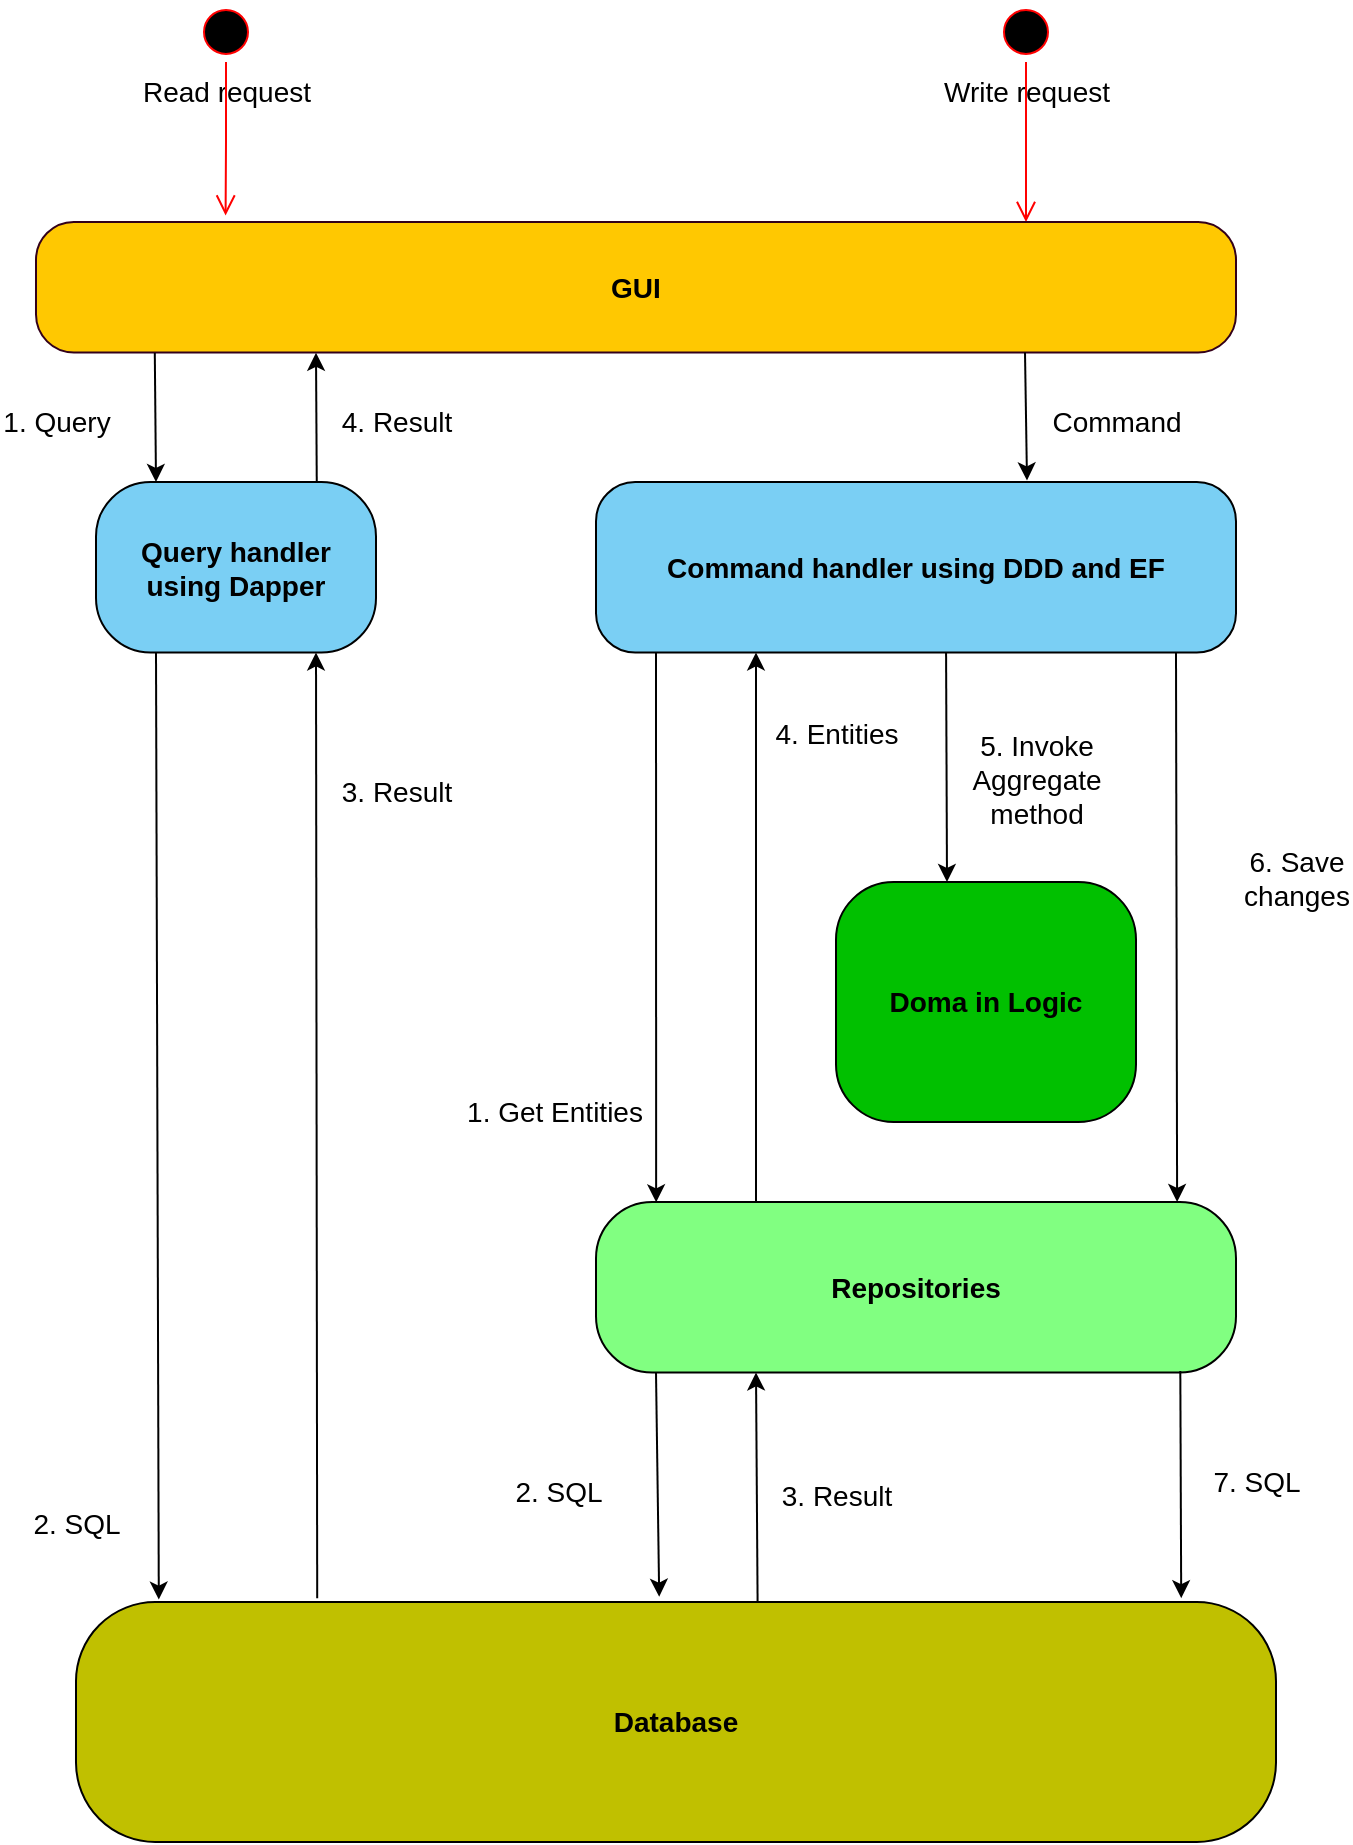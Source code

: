 <mxfile version="28.2.3">
  <diagram name="Trang-1" id="o3alyphnC9KtSGxSWXqq">
    <mxGraphModel dx="1426" dy="789" grid="1" gridSize="10" guides="1" tooltips="1" connect="1" arrows="1" fold="1" page="1" pageScale="1" pageWidth="827" pageHeight="1169" math="0" shadow="0">
      <root>
        <mxCell id="0" />
        <mxCell id="1" parent="0" />
        <mxCell id="m0fnoy_uvddRx-pms7-p-16" value="5. Invoke&lt;div&gt;Aggregate&lt;/div&gt;&lt;div&gt;method&lt;/div&gt;" style="endArrow=classic;html=1;rounded=0;fontSize=14;exitX=0.547;exitY=1;exitDx=0;exitDy=0;exitPerimeter=0;align=center;horizontal=1;verticalAlign=middle;" edge="1" parent="1" source="m0fnoy_uvddRx-pms7-p-12">
          <mxGeometry x="0.109" y="45" width="50" height="50" relative="1" as="geometry">
            <mxPoint x="490" y="410" as="sourcePoint" />
            <mxPoint x="495.5" y="520" as="targetPoint" />
            <mxPoint as="offset" />
          </mxGeometry>
        </mxCell>
        <mxCell id="m0fnoy_uvddRx-pms7-p-1" value="Read request" style="ellipse;html=1;shape=startState;fillColor=#000000;strokeColor=#ff0000;labelPosition=center;verticalLabelPosition=bottom;align=center;verticalAlign=top;fontSize=14;" vertex="1" parent="1">
          <mxGeometry x="120" y="80" width="30" height="30" as="geometry" />
        </mxCell>
        <mxCell id="m0fnoy_uvddRx-pms7-p-2" value="" style="edgeStyle=orthogonalEdgeStyle;html=1;verticalAlign=bottom;endArrow=open;endSize=8;strokeColor=#ff0000;rounded=0;fontSize=14;entryX=0.158;entryY=-0.05;entryDx=0;entryDy=0;entryPerimeter=0;" edge="1" source="m0fnoy_uvddRx-pms7-p-1" parent="1" target="m0fnoy_uvddRx-pms7-p-6">
          <mxGeometry relative="1" as="geometry">
            <mxPoint x="135" y="170" as="targetPoint" />
          </mxGeometry>
        </mxCell>
        <mxCell id="m0fnoy_uvddRx-pms7-p-4" value="Write request" style="ellipse;html=1;shape=startState;fillColor=#000000;strokeColor=#ff0000;labelPosition=center;verticalLabelPosition=bottom;align=center;verticalAlign=top;fontSize=14;" vertex="1" parent="1">
          <mxGeometry x="520" y="80" width="30" height="30" as="geometry" />
        </mxCell>
        <mxCell id="m0fnoy_uvddRx-pms7-p-5" value="" style="edgeStyle=orthogonalEdgeStyle;html=1;verticalAlign=bottom;endArrow=open;endSize=8;strokeColor=#ff0000;rounded=0;fontSize=14;entryX=0.825;entryY=0;entryDx=0;entryDy=0;entryPerimeter=0;" edge="1" parent="1" source="m0fnoy_uvddRx-pms7-p-4" target="m0fnoy_uvddRx-pms7-p-6">
          <mxGeometry relative="1" as="geometry">
            <mxPoint x="535" y="170" as="targetPoint" />
          </mxGeometry>
        </mxCell>
        <mxCell id="m0fnoy_uvddRx-pms7-p-6" value="&lt;b&gt;GUI&lt;/b&gt;" style="rounded=1;whiteSpace=wrap;html=1;arcSize=29;fontSize=14;fillColor=light-dark(#ffc801, #281d00);strokeColor=#33001A;" vertex="1" parent="1">
          <mxGeometry x="40" y="190" width="600" height="65.22" as="geometry" />
        </mxCell>
        <mxCell id="m0fnoy_uvddRx-pms7-p-9" value="Query handler&lt;div&gt;using Dapper&lt;/div&gt;" style="rounded=1;whiteSpace=wrap;html=1;arcSize=32;fontSize=14;fontStyle=1;fillColor=light-dark(#7acff4, #ededed);" vertex="1" parent="1">
          <mxGeometry x="70" y="320" width="140" height="85.22" as="geometry" />
        </mxCell>
        <mxCell id="m0fnoy_uvddRx-pms7-p-10" value="1. Query" style="endArrow=classic;html=1;rounded=0;exitX=0.099;exitY=1.004;exitDx=0;exitDy=0;exitPerimeter=0;fontSize=14;" edge="1" parent="1" source="m0fnoy_uvddRx-pms7-p-6">
          <mxGeometry x="0.054" y="-50" width="50" height="50" relative="1" as="geometry">
            <mxPoint x="100" y="260" as="sourcePoint" />
            <mxPoint x="100" y="320" as="targetPoint" />
            <mxPoint as="offset" />
          </mxGeometry>
        </mxCell>
        <mxCell id="m0fnoy_uvddRx-pms7-p-11" value="4. Result" style="endArrow=classic;html=1;rounded=0;exitX=0.842;exitY=0;exitDx=0;exitDy=0;exitPerimeter=0;entryX=0.285;entryY=1.002;entryDx=0;entryDy=0;entryPerimeter=0;fontSize=14;" edge="1" parent="1">
          <mxGeometry x="-0.079" y="-40" width="50" height="50" relative="1" as="geometry">
            <mxPoint x="180.38" y="320.0" as="sourcePoint" />
            <mxPoint x="180.0" y="255.39" as="targetPoint" />
            <mxPoint as="offset" />
          </mxGeometry>
        </mxCell>
        <mxCell id="m0fnoy_uvddRx-pms7-p-12" value="Command handler using DDD and EF" style="rounded=1;whiteSpace=wrap;html=1;arcSize=23;fontSize=14;fontStyle=1;fillColor=light-dark(#7acff4, #ededed);" vertex="1" parent="1">
          <mxGeometry x="320" y="320" width="320" height="85.22" as="geometry" />
        </mxCell>
        <mxCell id="m0fnoy_uvddRx-pms7-p-13" value="Command" style="endArrow=classic;html=1;rounded=0;exitX=0.099;exitY=1.004;exitDx=0;exitDy=0;exitPerimeter=0;fontSize=14;" edge="1" parent="1">
          <mxGeometry x="0.109" y="45" width="50" height="50" relative="1" as="geometry">
            <mxPoint x="534.5" y="255.22" as="sourcePoint" />
            <mxPoint x="535.5" y="319.22" as="targetPoint" />
            <mxPoint as="offset" />
          </mxGeometry>
        </mxCell>
        <mxCell id="m0fnoy_uvddRx-pms7-p-14" value="&lt;b&gt;Doma in Logic&lt;/b&gt;" style="rounded=1;whiteSpace=wrap;html=1;arcSize=24;fontSize=14;fillColor=light-dark(#01c000, #ededed);" vertex="1" parent="1">
          <mxGeometry x="440" y="520" width="150" height="120" as="geometry" />
        </mxCell>
        <mxCell id="m0fnoy_uvddRx-pms7-p-15" value="Repositories" style="rounded=1;whiteSpace=wrap;html=1;arcSize=33;fontSize=14;fontStyle=1;fillColor=light-dark(#81ff81, #ededed);" vertex="1" parent="1">
          <mxGeometry x="320" y="680" width="320" height="85.22" as="geometry" />
        </mxCell>
        <mxCell id="m0fnoy_uvddRx-pms7-p-18" value="6. Save&lt;div&gt;changes&lt;/div&gt;" style="endArrow=classic;html=1;rounded=0;fontSize=14;exitX=0.547;exitY=1;exitDx=0;exitDy=0;exitPerimeter=0;align=center;horizontal=1;verticalAlign=middle;entryX=0.908;entryY=0;entryDx=0;entryDy=0;entryPerimeter=0;" edge="1" parent="1" target="m0fnoy_uvddRx-pms7-p-15">
          <mxGeometry x="-0.177" y="60" width="50" height="50" relative="1" as="geometry">
            <mxPoint x="610" y="405.22" as="sourcePoint" />
            <mxPoint x="610.5" y="520.22" as="targetPoint" />
            <mxPoint as="offset" />
          </mxGeometry>
        </mxCell>
        <mxCell id="m0fnoy_uvddRx-pms7-p-19" value="1. Get Entities" style="endArrow=classic;html=1;rounded=0;fontSize=14;exitX=0.547;exitY=1;exitDx=0;exitDy=0;exitPerimeter=0;align=center;horizontal=1;verticalAlign=middle;entryX=0.094;entryY=0.002;entryDx=0;entryDy=0;entryPerimeter=0;" edge="1" parent="1" target="m0fnoy_uvddRx-pms7-p-15">
          <mxGeometry x="0.671" y="-51" width="50" height="50" relative="1" as="geometry">
            <mxPoint x="350" y="405.22" as="sourcePoint" />
            <mxPoint x="350" y="680" as="targetPoint" />
            <mxPoint as="offset" />
          </mxGeometry>
        </mxCell>
        <mxCell id="m0fnoy_uvddRx-pms7-p-20" value="4. Entities" style="endArrow=classic;html=1;rounded=0;fontSize=14;exitX=0.25;exitY=0;exitDx=0;exitDy=0;align=center;horizontal=1;verticalAlign=middle;entryX=0.25;entryY=1;entryDx=0;entryDy=0;" edge="1" parent="1" source="m0fnoy_uvddRx-pms7-p-15" target="m0fnoy_uvddRx-pms7-p-12">
          <mxGeometry x="0.706" y="-40" width="50" height="50" relative="1" as="geometry">
            <mxPoint x="400" y="490" as="sourcePoint" />
            <mxPoint x="401" y="794.78" as="targetPoint" />
            <mxPoint as="offset" />
          </mxGeometry>
        </mxCell>
        <mxCell id="m0fnoy_uvddRx-pms7-p-21" value="&lt;b&gt;Database&lt;/b&gt;" style="rounded=1;whiteSpace=wrap;html=1;arcSize=33;fontSize=14;fillColor=light-dark(#c0c000, #ededed);" vertex="1" parent="1">
          <mxGeometry x="60" y="880" width="600" height="120" as="geometry" />
        </mxCell>
        <mxCell id="m0fnoy_uvddRx-pms7-p-22" value="2. SQL" style="endArrow=classic;html=1;rounded=0;fontSize=14;exitX=0.547;exitY=1;exitDx=0;exitDy=0;exitPerimeter=0;align=center;horizontal=1;verticalAlign=middle;entryX=0.069;entryY=-0.01;entryDx=0;entryDy=0;entryPerimeter=0;" edge="1" parent="1" target="m0fnoy_uvddRx-pms7-p-21">
          <mxGeometry x="0.836" y="-41" width="50" height="50" relative="1" as="geometry">
            <mxPoint x="100.0" y="405.22" as="sourcePoint" />
            <mxPoint x="100.0" y="680" as="targetPoint" />
            <mxPoint y="1" as="offset" />
          </mxGeometry>
        </mxCell>
        <mxCell id="m0fnoy_uvddRx-pms7-p-23" value="3. Result" style="endArrow=classic;html=1;rounded=0;fontSize=14;exitX=0.201;exitY=-0.016;exitDx=0;exitDy=0;align=center;horizontal=1;verticalAlign=middle;entryX=0.25;entryY=1;entryDx=0;entryDy=0;exitPerimeter=0;" edge="1" parent="1" source="m0fnoy_uvddRx-pms7-p-21">
          <mxGeometry x="0.706" y="-40" width="50" height="50" relative="1" as="geometry">
            <mxPoint x="180.0" y="680.22" as="sourcePoint" />
            <mxPoint x="180.0" y="405.22" as="targetPoint" />
            <mxPoint as="offset" />
          </mxGeometry>
        </mxCell>
        <mxCell id="m0fnoy_uvddRx-pms7-p-24" value="2. SQL" style="endArrow=classic;html=1;rounded=0;exitX=0.099;exitY=1.004;exitDx=0;exitDy=0;exitPerimeter=0;fontSize=14;entryX=0.486;entryY=-0.022;entryDx=0;entryDy=0;entryPerimeter=0;" edge="1" parent="1" target="m0fnoy_uvddRx-pms7-p-21">
          <mxGeometry x="0.054" y="-50" width="50" height="50" relative="1" as="geometry">
            <mxPoint x="350" y="765.22" as="sourcePoint" />
            <mxPoint x="351" y="829.22" as="targetPoint" />
            <mxPoint as="offset" />
          </mxGeometry>
        </mxCell>
        <mxCell id="m0fnoy_uvddRx-pms7-p-25" value="3. Result" style="endArrow=classic;html=1;rounded=0;exitX=0.568;exitY=0.004;exitDx=0;exitDy=0;exitPerimeter=0;entryX=0.285;entryY=1.002;entryDx=0;entryDy=0;entryPerimeter=0;fontSize=14;" edge="1" parent="1" source="m0fnoy_uvddRx-pms7-p-21">
          <mxGeometry x="-0.079" y="-40" width="50" height="50" relative="1" as="geometry">
            <mxPoint x="400.38" y="829.83" as="sourcePoint" />
            <mxPoint x="400" y="765.22" as="targetPoint" />
            <mxPoint as="offset" />
          </mxGeometry>
        </mxCell>
        <mxCell id="m0fnoy_uvddRx-pms7-p-26" value="7. SQL" style="endArrow=classic;html=1;rounded=0;fontSize=14;entryX=0.921;entryY=-0.016;entryDx=0;entryDy=0;entryPerimeter=0;exitX=0.913;exitY=0.992;exitDx=0;exitDy=0;exitPerimeter=0;" edge="1" parent="1" source="m0fnoy_uvddRx-pms7-p-15" target="m0fnoy_uvddRx-pms7-p-21">
          <mxGeometry x="-0.021" y="38" width="50" height="50" relative="1" as="geometry">
            <mxPoint x="610" y="770" as="sourcePoint" />
            <mxPoint x="612" y="791.78" as="targetPoint" />
            <mxPoint as="offset" />
          </mxGeometry>
        </mxCell>
      </root>
    </mxGraphModel>
  </diagram>
</mxfile>
